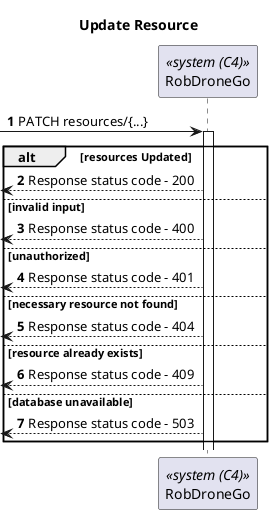 @startuml Process View - Level 1

autonumber
skinparam packageStyle rect

title Update Resource

participant "RobDroneGo" as RDG <<system (C4)>>

-> RDG: PATCH resources/{...}

activate RDG

alt resources Updated

  <-- RDG: Response status code - 200

else invalid input

  <-- RDG: Response status code - 400

else unauthorized

  <-- RDG: Response status code - 401

else necessary resource not found

  <-- RDG: Response status code - 404

else resource already exists

  <-- RDG: Response status code - 409

else database unavailable

  <-- RDG: Response status code - 503

end

@enduml